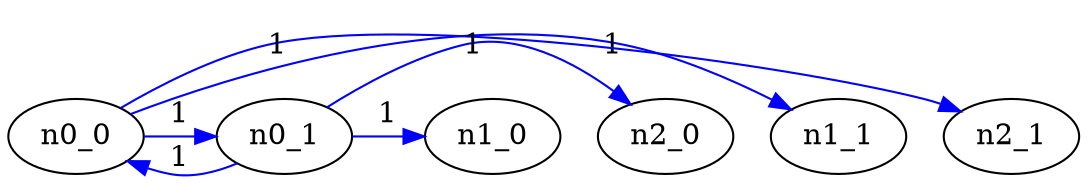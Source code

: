 digraph depgraph {
    n0_0 -> n0_1 [constraint=false, color=blue, label="1"];
    n0_0 -> n1_1 [constraint=false, color=blue, label="1"];
    n0_0 -> n2_1 [constraint=false, color=blue, label="1"];
    n0_1 -> n0_0 [constraint=false, color=blue, label="1"];
    n0_1 -> n1_0 [constraint=false, color=blue, label="1"];
    n0_1 -> n2_0 [constraint=false, color=blue, label="1"];
}

